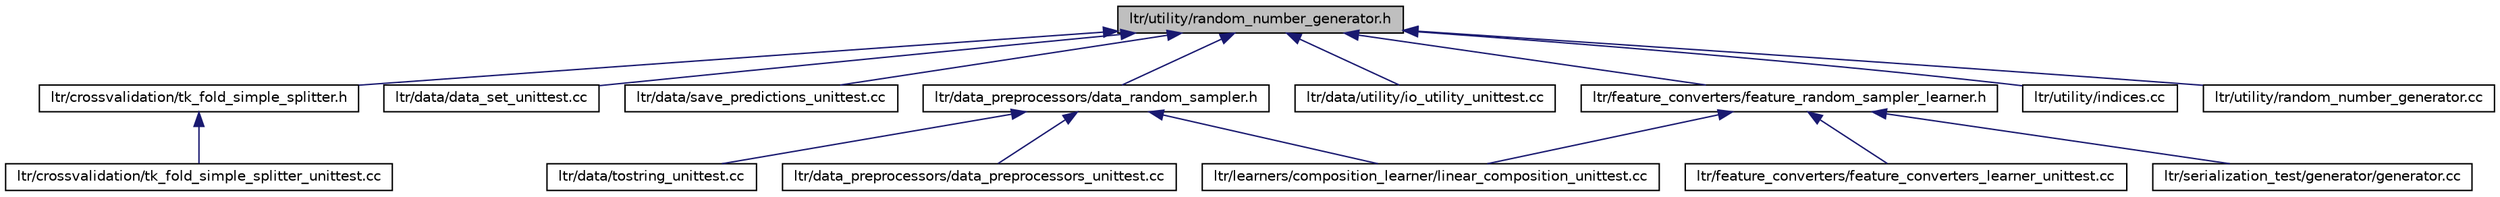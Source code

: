 digraph G
{
  edge [fontname="Helvetica",fontsize="10",labelfontname="Helvetica",labelfontsize="10"];
  node [fontname="Helvetica",fontsize="10",shape=record];
  Node1 [label="ltr/utility/random_number_generator.h",height=0.2,width=0.4,color="black", fillcolor="grey75", style="filled" fontcolor="black"];
  Node1 -> Node2 [dir="back",color="midnightblue",fontsize="10",style="solid",fontname="Helvetica"];
  Node2 [label="ltr/crossvalidation/tk_fold_simple_splitter.h",height=0.2,width=0.4,color="black", fillcolor="white", style="filled",URL="$tk__fold__simple__splitter_8h.html"];
  Node2 -> Node3 [dir="back",color="midnightblue",fontsize="10",style="solid",fontname="Helvetica"];
  Node3 [label="ltr/crossvalidation/tk_fold_simple_splitter_unittest.cc",height=0.2,width=0.4,color="black", fillcolor="white", style="filled",URL="$tk__fold__simple__splitter__unittest_8cc.html"];
  Node1 -> Node4 [dir="back",color="midnightblue",fontsize="10",style="solid",fontname="Helvetica"];
  Node4 [label="ltr/data/data_set_unittest.cc",height=0.2,width=0.4,color="black", fillcolor="white", style="filled",URL="$data__set__unittest_8cc.html"];
  Node1 -> Node5 [dir="back",color="midnightblue",fontsize="10",style="solid",fontname="Helvetica"];
  Node5 [label="ltr/data/save_predictions_unittest.cc",height=0.2,width=0.4,color="black", fillcolor="white", style="filled",URL="$save__predictions__unittest_8cc.html"];
  Node1 -> Node6 [dir="back",color="midnightblue",fontsize="10",style="solid",fontname="Helvetica"];
  Node6 [label="ltr/data_preprocessors/data_random_sampler.h",height=0.2,width=0.4,color="black", fillcolor="white", style="filled",URL="$data__random__sampler_8h.html"];
  Node6 -> Node7 [dir="back",color="midnightblue",fontsize="10",style="solid",fontname="Helvetica"];
  Node7 [label="ltr/data/tostring_unittest.cc",height=0.2,width=0.4,color="black", fillcolor="white", style="filled",URL="$tostring__unittest_8cc.html"];
  Node6 -> Node8 [dir="back",color="midnightblue",fontsize="10",style="solid",fontname="Helvetica"];
  Node8 [label="ltr/data_preprocessors/data_preprocessors_unittest.cc",height=0.2,width=0.4,color="black", fillcolor="white", style="filled",URL="$data__preprocessors__unittest_8cc.html"];
  Node6 -> Node9 [dir="back",color="midnightblue",fontsize="10",style="solid",fontname="Helvetica"];
  Node9 [label="ltr/learners/composition_learner/linear_composition_unittest.cc",height=0.2,width=0.4,color="black", fillcolor="white", style="filled",URL="$linear__composition__unittest_8cc.html"];
  Node1 -> Node10 [dir="back",color="midnightblue",fontsize="10",style="solid",fontname="Helvetica"];
  Node10 [label="ltr/data/utility/io_utility_unittest.cc",height=0.2,width=0.4,color="black", fillcolor="white", style="filled",URL="$io__utility__unittest_8cc.html"];
  Node1 -> Node11 [dir="back",color="midnightblue",fontsize="10",style="solid",fontname="Helvetica"];
  Node11 [label="ltr/feature_converters/feature_random_sampler_learner.h",height=0.2,width=0.4,color="black", fillcolor="white", style="filled",URL="$feature__random__sampler__learner_8h.html"];
  Node11 -> Node12 [dir="back",color="midnightblue",fontsize="10",style="solid",fontname="Helvetica"];
  Node12 [label="ltr/feature_converters/feature_converters_learner_unittest.cc",height=0.2,width=0.4,color="black", fillcolor="white", style="filled",URL="$feature__converters__learner__unittest_8cc.html"];
  Node11 -> Node9 [dir="back",color="midnightblue",fontsize="10",style="solid",fontname="Helvetica"];
  Node11 -> Node13 [dir="back",color="midnightblue",fontsize="10",style="solid",fontname="Helvetica"];
  Node13 [label="ltr/serialization_test/generator/generator.cc",height=0.2,width=0.4,color="black", fillcolor="white", style="filled",URL="$generator_8cc.html"];
  Node1 -> Node14 [dir="back",color="midnightblue",fontsize="10",style="solid",fontname="Helvetica"];
  Node14 [label="ltr/utility/indices.cc",height=0.2,width=0.4,color="black", fillcolor="white", style="filled",URL="$indices_8cc.html"];
  Node1 -> Node15 [dir="back",color="midnightblue",fontsize="10",style="solid",fontname="Helvetica"];
  Node15 [label="ltr/utility/random_number_generator.cc",height=0.2,width=0.4,color="black", fillcolor="white", style="filled",URL="$random__number__generator_8cc.html"];
}
